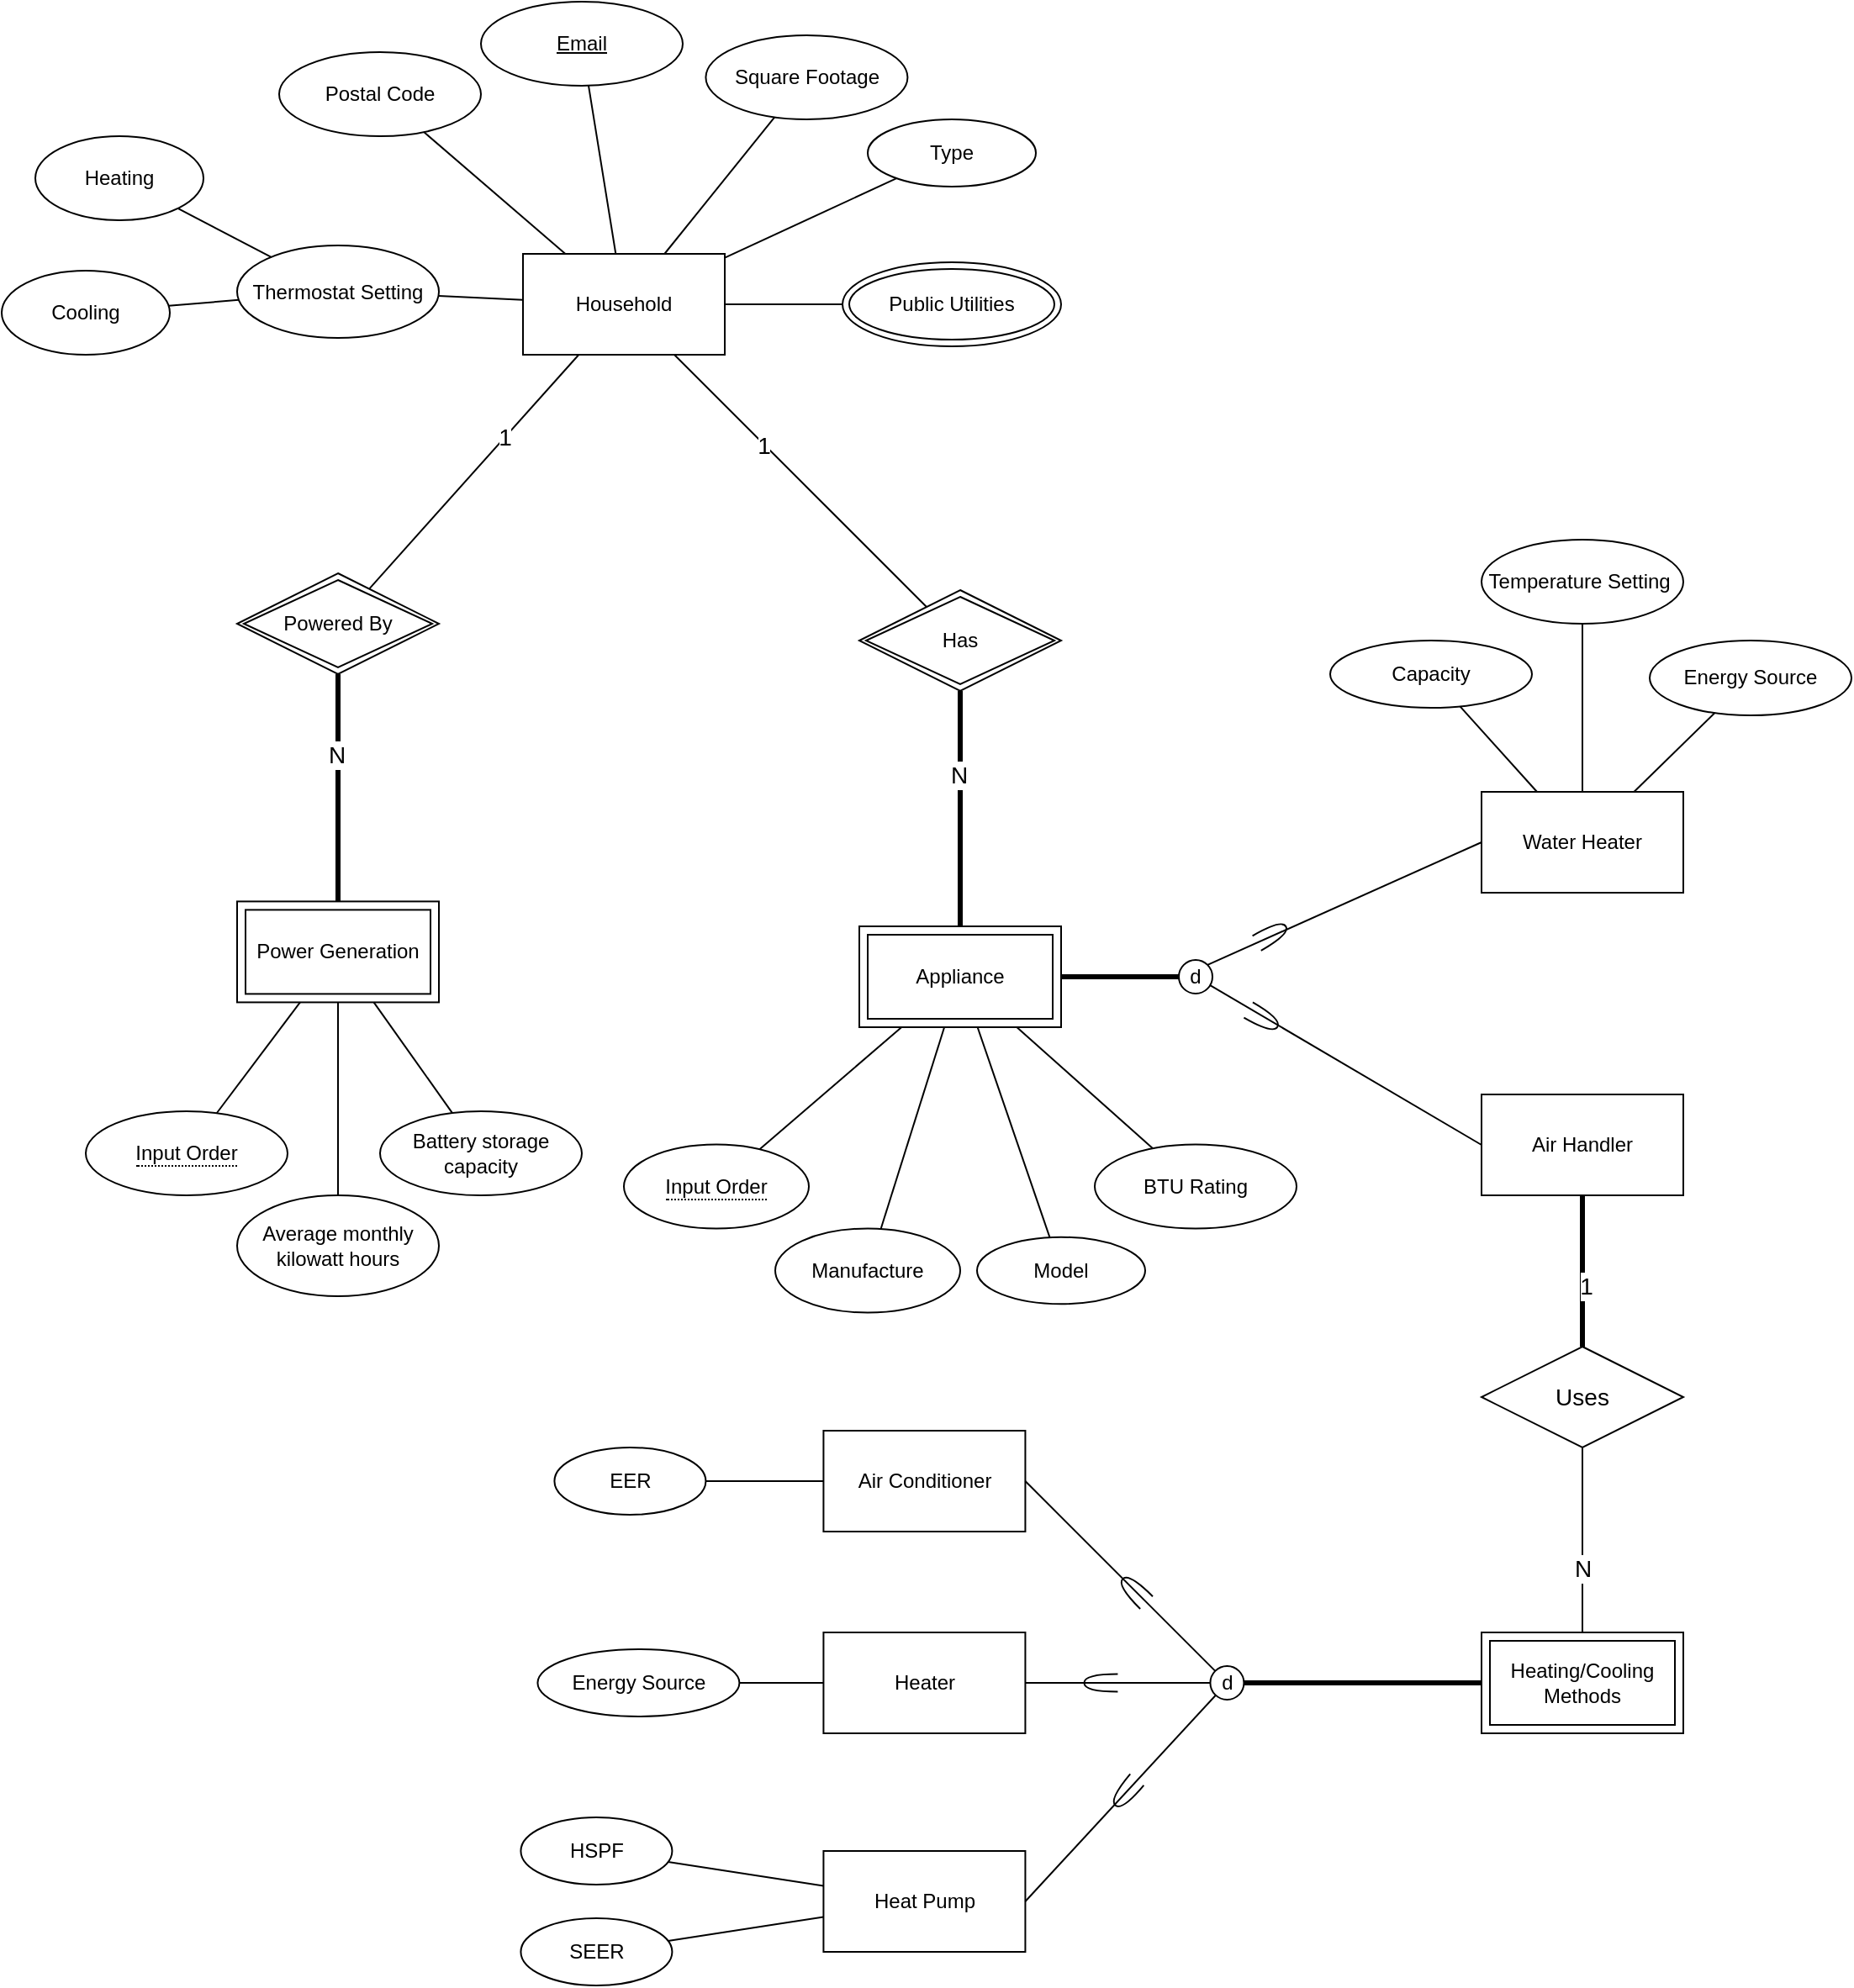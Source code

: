 <mxfile version="20.8.20" type="github">
  <diagram id="R2lEEEUBdFMjLlhIrx00" name="Page-1">
    <mxGraphModel dx="1900" dy="1030" grid="1" gridSize="10" guides="1" tooltips="1" connect="1" arrows="1" fold="1" page="1" pageScale="1" pageWidth="850" pageHeight="1100" math="0" shadow="0" extFonts="Permanent Marker^https://fonts.googleapis.com/css?family=Permanent+Marker">
      <root>
        <mxCell id="0" />
        <mxCell id="1" parent="0" />
        <mxCell id="ZcMORs6bKGyeQukblqIx-1" value="Household" style="rounded=0;whiteSpace=wrap;html=1;" parent="1" vertex="1">
          <mxGeometry x="450" y="250" width="120" height="60" as="geometry" />
        </mxCell>
        <mxCell id="ZcMORs6bKGyeQukblqIx-2" value="&lt;u&gt;Email&lt;/u&gt;" style="ellipse;whiteSpace=wrap;html=1;" parent="1" vertex="1">
          <mxGeometry x="425" y="100" width="120" height="50" as="geometry" />
        </mxCell>
        <mxCell id="ZcMORs6bKGyeQukblqIx-3" value="Square Footage" style="ellipse;whiteSpace=wrap;html=1;" parent="1" vertex="1">
          <mxGeometry x="558.71" y="120" width="120" height="50" as="geometry" />
        </mxCell>
        <mxCell id="ZcMORs6bKGyeQukblqIx-4" value="Type" style="ellipse;whiteSpace=wrap;html=1;" parent="1" vertex="1">
          <mxGeometry x="655" y="170" width="100" height="40" as="geometry" />
        </mxCell>
        <mxCell id="ZcMORs6bKGyeQukblqIx-6" value="Public Utilities" style="ellipse;shape=doubleEllipse;whiteSpace=wrap;html=1;" parent="1" vertex="1">
          <mxGeometry x="640" y="255" width="130" height="50" as="geometry" />
        </mxCell>
        <mxCell id="ZcMORs6bKGyeQukblqIx-8" value="Thermostat Setting" style="ellipse;whiteSpace=wrap;html=1;" parent="1" vertex="1">
          <mxGeometry x="280" y="245" width="120" height="55" as="geometry" />
        </mxCell>
        <mxCell id="ZcMORs6bKGyeQukblqIx-9" value="Heating" style="ellipse;whiteSpace=wrap;html=1;" parent="1" vertex="1">
          <mxGeometry x="160" y="180" width="100" height="50" as="geometry" />
        </mxCell>
        <mxCell id="ZcMORs6bKGyeQukblqIx-10" value="Cooling" style="ellipse;whiteSpace=wrap;html=1;" parent="1" vertex="1">
          <mxGeometry x="140" y="260" width="100" height="50" as="geometry" />
        </mxCell>
        <mxCell id="ZcMORs6bKGyeQukblqIx-11" value="Postal Code" style="ellipse;whiteSpace=wrap;html=1;" parent="1" vertex="1">
          <mxGeometry x="305" y="130" width="120" height="50" as="geometry" />
        </mxCell>
        <mxCell id="ZcMORs6bKGyeQukblqIx-13" value="" style="endArrow=none;html=1;rounded=0;" parent="1" source="ZcMORs6bKGyeQukblqIx-9" target="ZcMORs6bKGyeQukblqIx-8" edge="1">
          <mxGeometry width="50" height="50" relative="1" as="geometry">
            <mxPoint x="650" y="420" as="sourcePoint" />
            <mxPoint x="700" y="370" as="targetPoint" />
          </mxGeometry>
        </mxCell>
        <mxCell id="ZcMORs6bKGyeQukblqIx-14" value="" style="endArrow=none;html=1;rounded=0;" parent="1" source="ZcMORs6bKGyeQukblqIx-10" target="ZcMORs6bKGyeQukblqIx-8" edge="1">
          <mxGeometry width="50" height="50" relative="1" as="geometry">
            <mxPoint x="177" y="235" as="sourcePoint" />
            <mxPoint x="233" y="265" as="targetPoint" />
          </mxGeometry>
        </mxCell>
        <mxCell id="ZcMORs6bKGyeQukblqIx-15" value="" style="endArrow=none;html=1;rounded=0;" parent="1" source="ZcMORs6bKGyeQukblqIx-8" target="ZcMORs6bKGyeQukblqIx-1" edge="1">
          <mxGeometry width="50" height="50" relative="1" as="geometry">
            <mxPoint x="187" y="245" as="sourcePoint" />
            <mxPoint x="243" y="275" as="targetPoint" />
          </mxGeometry>
        </mxCell>
        <mxCell id="ZcMORs6bKGyeQukblqIx-16" value="" style="endArrow=none;html=1;rounded=0;" parent="1" source="ZcMORs6bKGyeQukblqIx-11" target="ZcMORs6bKGyeQukblqIx-1" edge="1">
          <mxGeometry width="50" height="50" relative="1" as="geometry">
            <mxPoint x="197" y="255" as="sourcePoint" />
            <mxPoint x="253" y="285" as="targetPoint" />
          </mxGeometry>
        </mxCell>
        <mxCell id="ZcMORs6bKGyeQukblqIx-17" value="" style="endArrow=none;html=1;rounded=0;" parent="1" source="ZcMORs6bKGyeQukblqIx-2" target="ZcMORs6bKGyeQukblqIx-1" edge="1">
          <mxGeometry width="50" height="50" relative="1" as="geometry">
            <mxPoint x="207" y="265" as="sourcePoint" />
            <mxPoint x="263" y="295" as="targetPoint" />
          </mxGeometry>
        </mxCell>
        <mxCell id="ZcMORs6bKGyeQukblqIx-18" value="" style="endArrow=none;html=1;rounded=0;" parent="1" source="ZcMORs6bKGyeQukblqIx-3" target="ZcMORs6bKGyeQukblqIx-1" edge="1">
          <mxGeometry width="50" height="50" relative="1" as="geometry">
            <mxPoint x="217" y="275" as="sourcePoint" />
            <mxPoint x="273" y="305" as="targetPoint" />
          </mxGeometry>
        </mxCell>
        <mxCell id="ZcMORs6bKGyeQukblqIx-19" value="" style="endArrow=none;html=1;rounded=0;" parent="1" source="ZcMORs6bKGyeQukblqIx-4" target="ZcMORs6bKGyeQukblqIx-1" edge="1">
          <mxGeometry width="50" height="50" relative="1" as="geometry">
            <mxPoint x="227" y="285" as="sourcePoint" />
            <mxPoint x="283" y="315" as="targetPoint" />
          </mxGeometry>
        </mxCell>
        <mxCell id="ZcMORs6bKGyeQukblqIx-20" value="" style="endArrow=none;html=1;rounded=0;" parent="1" source="ZcMORs6bKGyeQukblqIx-1" target="ZcMORs6bKGyeQukblqIx-6" edge="1">
          <mxGeometry width="50" height="50" relative="1" as="geometry">
            <mxPoint x="237" y="295" as="sourcePoint" />
            <mxPoint x="293" y="325" as="targetPoint" />
          </mxGeometry>
        </mxCell>
        <mxCell id="A5L_Ntw7c8k01qRRpLFl-2" value="" style="endArrow=none;html=1;rounded=0;startArrow=none;" parent="1" source="A5L_Ntw7c8k01qRRpLFl-5" edge="1">
          <mxGeometry width="50" height="50" relative="1" as="geometry">
            <mxPoint x="709.5" y="425" as="sourcePoint" />
            <mxPoint x="710" y="550" as="targetPoint" />
          </mxGeometry>
        </mxCell>
        <mxCell id="A5L_Ntw7c8k01qRRpLFl-6" value="" style="endArrow=none;html=1;rounded=0;" parent="1" source="ZcMORs6bKGyeQukblqIx-1" target="A5L_Ntw7c8k01qRRpLFl-5" edge="1">
          <mxGeometry width="50" height="50" relative="1" as="geometry">
            <mxPoint x="510" y="310" as="sourcePoint" />
            <mxPoint x="510" y="430" as="targetPoint" />
          </mxGeometry>
        </mxCell>
        <mxCell id="A5L_Ntw7c8k01qRRpLFl-12" value="1" style="edgeLabel;html=1;align=center;verticalAlign=middle;resizable=0;points=[];fontSize=14;" parent="A5L_Ntw7c8k01qRRpLFl-6" vertex="1" connectable="0">
          <mxGeometry x="-0.292" y="-1" relative="1" as="geometry">
            <mxPoint as="offset" />
          </mxGeometry>
        </mxCell>
        <mxCell id="A5L_Ntw7c8k01qRRpLFl-5" value="Has" style="shape=rhombus;double=1;perimeter=rhombusPerimeter;whiteSpace=wrap;html=1;align=center;" parent="1" vertex="1">
          <mxGeometry x="650" y="450" width="120" height="60" as="geometry" />
        </mxCell>
        <mxCell id="A5L_Ntw7c8k01qRRpLFl-7" value="Appliance" style="shape=ext;margin=3;double=1;whiteSpace=wrap;html=1;align=center;" parent="1" vertex="1">
          <mxGeometry x="650" y="650" width="120" height="60" as="geometry" />
        </mxCell>
        <mxCell id="A5L_Ntw7c8k01qRRpLFl-8" value="&lt;span style=&quot;border-bottom: 1px dotted&quot;&gt;Input Order&lt;/span&gt;" style="ellipse;whiteSpace=wrap;html=1;align=center;" parent="1" vertex="1">
          <mxGeometry x="510" y="779.75" width="110" height="50" as="geometry" />
        </mxCell>
        <mxCell id="A5L_Ntw7c8k01qRRpLFl-11" value="" style="endArrow=none;html=1;rounded=0;" parent="1" source="A5L_Ntw7c8k01qRRpLFl-8" target="A5L_Ntw7c8k01qRRpLFl-7" edge="1">
          <mxGeometry width="50" height="50" relative="1" as="geometry">
            <mxPoint x="570" y="679.47" as="sourcePoint" />
            <mxPoint x="620" y="679.47" as="targetPoint" />
          </mxGeometry>
        </mxCell>
        <mxCell id="A5L_Ntw7c8k01qRRpLFl-16" value="" style="endArrow=none;html=1;rounded=0;strokeWidth=3;" parent="1" source="A5L_Ntw7c8k01qRRpLFl-5" target="A5L_Ntw7c8k01qRRpLFl-7" edge="1">
          <mxGeometry width="50" height="50" relative="1" as="geometry">
            <mxPoint x="720" y="440" as="sourcePoint" />
            <mxPoint x="720" y="520" as="targetPoint" />
          </mxGeometry>
        </mxCell>
        <mxCell id="A5L_Ntw7c8k01qRRpLFl-17" value="N" style="edgeLabel;html=1;align=center;verticalAlign=middle;resizable=0;points=[];fontSize=14;" parent="A5L_Ntw7c8k01qRRpLFl-16" vertex="1" connectable="0">
          <mxGeometry x="-0.292" y="-1" relative="1" as="geometry">
            <mxPoint as="offset" />
          </mxGeometry>
        </mxCell>
        <mxCell id="A5L_Ntw7c8k01qRRpLFl-18" value="Manufacture" style="ellipse;whiteSpace=wrap;html=1;" parent="1" vertex="1">
          <mxGeometry x="600" y="829.75" width="110" height="50" as="geometry" />
        </mxCell>
        <mxCell id="A5L_Ntw7c8k01qRRpLFl-19" value="" style="endArrow=none;html=1;rounded=0;" parent="1" source="A5L_Ntw7c8k01qRRpLFl-18" target="A5L_Ntw7c8k01qRRpLFl-7" edge="1">
          <mxGeometry width="50" height="50" relative="1" as="geometry">
            <mxPoint x="592" y="650" as="sourcePoint" />
            <mxPoint x="660" y="690" as="targetPoint" />
          </mxGeometry>
        </mxCell>
        <mxCell id="A5L_Ntw7c8k01qRRpLFl-20" value="Model" style="ellipse;whiteSpace=wrap;html=1;" parent="1" vertex="1">
          <mxGeometry x="720" y="834.87" width="100" height="39.75" as="geometry" />
        </mxCell>
        <mxCell id="A5L_Ntw7c8k01qRRpLFl-21" value="" style="endArrow=none;html=1;rounded=0;" parent="1" source="A5L_Ntw7c8k01qRRpLFl-20" target="A5L_Ntw7c8k01qRRpLFl-7" edge="1">
          <mxGeometry width="50" height="50" relative="1" as="geometry">
            <mxPoint x="580" y="701" as="sourcePoint" />
            <mxPoint x="660" y="695" as="targetPoint" />
          </mxGeometry>
        </mxCell>
        <mxCell id="A5L_Ntw7c8k01qRRpLFl-23" value="BTU Rating" style="ellipse;whiteSpace=wrap;html=1;" parent="1" vertex="1">
          <mxGeometry x="790" y="779.75" width="120" height="50" as="geometry" />
        </mxCell>
        <mxCell id="A5L_Ntw7c8k01qRRpLFl-24" value="" style="endArrow=none;html=1;rounded=0;" parent="1" source="A5L_Ntw7c8k01qRRpLFl-7" target="A5L_Ntw7c8k01qRRpLFl-23" edge="1">
          <mxGeometry width="50" height="50" relative="1" as="geometry">
            <mxPoint x="594" y="741" as="sourcePoint" />
            <mxPoint x="660" y="705" as="targetPoint" />
          </mxGeometry>
        </mxCell>
        <mxCell id="A5L_Ntw7c8k01qRRpLFl-25" value="" style="endArrow=none;html=1;rounded=0;exitX=1;exitY=0.5;exitDx=0;exitDy=0;strokeWidth=3;entryX=0;entryY=0.5;entryDx=0;entryDy=0;" parent="1" source="A5L_Ntw7c8k01qRRpLFl-7" target="A5L_Ntw7c8k01qRRpLFl-26" edge="1">
          <mxGeometry width="50" height="50" relative="1" as="geometry">
            <mxPoint x="457" y="453" as="sourcePoint" />
            <mxPoint x="830" y="680" as="targetPoint" />
          </mxGeometry>
        </mxCell>
        <mxCell id="A5L_Ntw7c8k01qRRpLFl-26" value="d" style="ellipse;whiteSpace=wrap;html=1;" parent="1" vertex="1">
          <mxGeometry x="840" y="670" width="20" height="20" as="geometry" />
        </mxCell>
        <mxCell id="A5L_Ntw7c8k01qRRpLFl-29" value="Water Heater" style="rounded=0;whiteSpace=wrap;html=1;" parent="1" vertex="1">
          <mxGeometry x="1020" y="570" width="120" height="60" as="geometry" />
        </mxCell>
        <mxCell id="A5L_Ntw7c8k01qRRpLFl-30" value="Air Handler" style="rounded=0;whiteSpace=wrap;html=1;" parent="1" vertex="1">
          <mxGeometry x="1020" y="750" width="120" height="60" as="geometry" />
        </mxCell>
        <mxCell id="A5L_Ntw7c8k01qRRpLFl-34" value="Capacity" style="ellipse;whiteSpace=wrap;html=1;" parent="1" vertex="1">
          <mxGeometry x="930" y="480" width="120" height="40" as="geometry" />
        </mxCell>
        <mxCell id="A5L_Ntw7c8k01qRRpLFl-35" value="Temperature Setting&amp;nbsp;" style="ellipse;whiteSpace=wrap;html=1;" parent="1" vertex="1">
          <mxGeometry x="1020" y="420" width="120" height="50" as="geometry" />
        </mxCell>
        <mxCell id="A5L_Ntw7c8k01qRRpLFl-36" value="Energy Source" style="ellipse;whiteSpace=wrap;html=1;" parent="1" vertex="1">
          <mxGeometry x="1120" y="480" width="120" height="44.49" as="geometry" />
        </mxCell>
        <mxCell id="A5L_Ntw7c8k01qRRpLFl-37" value="" style="endArrow=none;html=1;rounded=0;" parent="1" source="A5L_Ntw7c8k01qRRpLFl-34" target="A5L_Ntw7c8k01qRRpLFl-29" edge="1">
          <mxGeometry width="50" height="50" relative="1" as="geometry">
            <mxPoint x="1030" y="531.5" as="sourcePoint" />
            <mxPoint x="1110" y="558.5" as="targetPoint" />
          </mxGeometry>
        </mxCell>
        <mxCell id="A5L_Ntw7c8k01qRRpLFl-38" value="" style="endArrow=none;html=1;rounded=0;" parent="1" source="A5L_Ntw7c8k01qRRpLFl-35" target="A5L_Ntw7c8k01qRRpLFl-29" edge="1">
          <mxGeometry width="50" height="50" relative="1" as="geometry">
            <mxPoint x="1151" y="528" as="sourcePoint" />
            <mxPoint x="1120" y="580" as="targetPoint" />
          </mxGeometry>
        </mxCell>
        <mxCell id="A5L_Ntw7c8k01qRRpLFl-39" value="" style="endArrow=none;html=1;rounded=0;" parent="1" source="A5L_Ntw7c8k01qRRpLFl-36" target="A5L_Ntw7c8k01qRRpLFl-29" edge="1">
          <mxGeometry width="50" height="50" relative="1" as="geometry">
            <mxPoint x="1227" y="571" as="sourcePoint" />
            <mxPoint x="1150" y="595" as="targetPoint" />
          </mxGeometry>
        </mxCell>
        <mxCell id="A5L_Ntw7c8k01qRRpLFl-40" value="" style="group" parent="1" vertex="1" connectable="0">
          <mxGeometry x="883.797" y="645.681" width="22.406" height="18.807" as="geometry" />
        </mxCell>
        <mxCell id="A5L_Ntw7c8k01qRRpLFl-28" value="" style="shape=requiredInterface;html=1;verticalLabelPosition=bottom;sketch=0;labelBackgroundColor=#FFFFFF;fontSize=14;rotation=-30;" parent="A5L_Ntw7c8k01qRRpLFl-40" vertex="1">
          <mxGeometry x="1.203" y="4.319" width="20" height="10.17" as="geometry" />
        </mxCell>
        <mxCell id="A5L_Ntw7c8k01qRRpLFl-31" value="" style="endArrow=none;html=1;rounded=0;exitX=0;exitY=0.5;exitDx=0;exitDy=0;entryX=1;entryY=0;entryDx=0;entryDy=0;" parent="A5L_Ntw7c8k01qRRpLFl-40" source="A5L_Ntw7c8k01qRRpLFl-29" target="A5L_Ntw7c8k01qRRpLFl-26" edge="1">
          <mxGeometry width="50" height="50" relative="1" as="geometry">
            <mxPoint x="-163.797" y="74.319" as="sourcePoint" />
            <mxPoint x="-156.797" y="134.319" as="targetPoint" />
          </mxGeometry>
        </mxCell>
        <mxCell id="A5L_Ntw7c8k01qRRpLFl-41" value="" style="group" parent="1" vertex="1" connectable="0">
          <mxGeometry x="878.715" y="695.203" width="22.571" height="19.093" as="geometry" />
        </mxCell>
        <mxCell id="A5L_Ntw7c8k01qRRpLFl-32" value="" style="endArrow=none;html=1;rounded=0;exitX=0;exitY=0.5;exitDx=0;exitDy=0;" parent="A5L_Ntw7c8k01qRRpLFl-41" source="A5L_Ntw7c8k01qRRpLFl-30" target="A5L_Ntw7c8k01qRRpLFl-26" edge="1">
          <mxGeometry width="50" height="50" relative="1" as="geometry">
            <mxPoint x="101.285" y="-65.203" as="sourcePoint" />
            <mxPoint x="-12.715" y="-12.203" as="targetPoint" />
          </mxGeometry>
        </mxCell>
        <mxCell id="A5L_Ntw7c8k01qRRpLFl-33" value="" style="shape=requiredInterface;html=1;verticalLabelPosition=bottom;sketch=0;labelBackgroundColor=#FFFFFF;fontSize=14;rotation=30;" parent="A5L_Ntw7c8k01qRRpLFl-41" vertex="1">
          <mxGeometry x="1.285" y="4.297" width="20" height="10.5" as="geometry" />
        </mxCell>
        <mxCell id="A5L_Ntw7c8k01qRRpLFl-42" value="Uses" style="shape=rhombus;perimeter=rhombusPerimeter;whiteSpace=wrap;html=1;align=center;labelBackgroundColor=#FFFFFF;fontSize=14;" parent="1" vertex="1">
          <mxGeometry x="1020" y="900.0" width="120" height="60" as="geometry" />
        </mxCell>
        <mxCell id="A5L_Ntw7c8k01qRRpLFl-43" value="" style="endArrow=none;html=1;rounded=0;strokeWidth=3;" parent="1" source="A5L_Ntw7c8k01qRRpLFl-30" target="A5L_Ntw7c8k01qRRpLFl-42" edge="1">
          <mxGeometry width="50" height="50" relative="1" as="geometry">
            <mxPoint x="1140" y="779.47" as="sourcePoint" />
            <mxPoint x="1200" y="779.47" as="targetPoint" />
          </mxGeometry>
        </mxCell>
        <mxCell id="A5L_Ntw7c8k01qRRpLFl-48" value="1" style="edgeLabel;html=1;align=center;verticalAlign=middle;resizable=0;points=[];fontSize=14;" parent="A5L_Ntw7c8k01qRRpLFl-43" vertex="1" connectable="0">
          <mxGeometry x="0.201" y="2" relative="1" as="geometry">
            <mxPoint as="offset" />
          </mxGeometry>
        </mxCell>
        <mxCell id="A5L_Ntw7c8k01qRRpLFl-45" value="" style="endArrow=none;html=1;rounded=0;" parent="1" source="A5L_Ntw7c8k01qRRpLFl-42" target="qGXa7oOumlwrrZhp6h-N-15" edge="1">
          <mxGeometry width="50" height="50" relative="1" as="geometry">
            <mxPoint x="470" y="615.07" as="sourcePoint" />
            <mxPoint x="1080" y="1070" as="targetPoint" />
          </mxGeometry>
        </mxCell>
        <mxCell id="A5L_Ntw7c8k01qRRpLFl-47" value="N" style="edgeLabel;html=1;align=center;verticalAlign=middle;resizable=0;points=[];fontSize=14;" parent="A5L_Ntw7c8k01qRRpLFl-45" vertex="1" connectable="0">
          <mxGeometry x="0.307" relative="1" as="geometry">
            <mxPoint as="offset" />
          </mxGeometry>
        </mxCell>
        <mxCell id="A5L_Ntw7c8k01qRRpLFl-50" value="" style="endArrow=none;html=1;rounded=0;strokeWidth=3;" parent="1" source="qGXa7oOumlwrrZhp6h-N-15" target="A5L_Ntw7c8k01qRRpLFl-51" edge="1">
          <mxGeometry width="50" height="50" relative="1" as="geometry">
            <mxPoint x="1020" y="1100" as="sourcePoint" />
            <mxPoint x="1250" y="1025.07" as="targetPoint" />
          </mxGeometry>
        </mxCell>
        <mxCell id="A5L_Ntw7c8k01qRRpLFl-51" value="d" style="ellipse;whiteSpace=wrap;html=1;" parent="1" vertex="1">
          <mxGeometry x="858.71" y="1090" width="20" height="20" as="geometry" />
        </mxCell>
        <mxCell id="A5L_Ntw7c8k01qRRpLFl-52" value="Air Conditioner" style="rounded=0;whiteSpace=wrap;html=1;" parent="1" vertex="1">
          <mxGeometry x="628.71" y="950" width="120" height="60" as="geometry" />
        </mxCell>
        <mxCell id="A5L_Ntw7c8k01qRRpLFl-53" value="Heater" style="rounded=0;whiteSpace=wrap;html=1;" parent="1" vertex="1">
          <mxGeometry x="628.71" y="1070" width="120" height="60" as="geometry" />
        </mxCell>
        <mxCell id="A5L_Ntw7c8k01qRRpLFl-54" value="Heat Pump" style="rounded=0;whiteSpace=wrap;html=1;" parent="1" vertex="1">
          <mxGeometry x="628.71" y="1200" width="120" height="60" as="geometry" />
        </mxCell>
        <mxCell id="A5L_Ntw7c8k01qRRpLFl-59" value="" style="endArrow=none;html=1;rounded=0;entryX=1;entryY=0.5;entryDx=0;entryDy=0;" parent="1" source="A5L_Ntw7c8k01qRRpLFl-51" target="A5L_Ntw7c8k01qRRpLFl-52" edge="1">
          <mxGeometry width="50" height="50" relative="1" as="geometry">
            <mxPoint x="658.71" y="906" as="sourcePoint" />
            <mxPoint x="578.71" y="900" as="targetPoint" />
          </mxGeometry>
        </mxCell>
        <mxCell id="A5L_Ntw7c8k01qRRpLFl-60" value="" style="endArrow=none;html=1;rounded=0;" parent="1" source="A5L_Ntw7c8k01qRRpLFl-51" target="A5L_Ntw7c8k01qRRpLFl-53" edge="1">
          <mxGeometry width="50" height="50" relative="1" as="geometry">
            <mxPoint x="868.71" y="1113" as="sourcePoint" />
            <mxPoint x="718.71" y="1160" as="targetPoint" />
          </mxGeometry>
        </mxCell>
        <mxCell id="A5L_Ntw7c8k01qRRpLFl-61" value="" style="endArrow=none;html=1;rounded=0;entryX=1;entryY=0.5;entryDx=0;entryDy=0;" parent="1" source="A5L_Ntw7c8k01qRRpLFl-51" target="A5L_Ntw7c8k01qRRpLFl-54" edge="1">
          <mxGeometry width="50" height="50" relative="1" as="geometry">
            <mxPoint x="878.71" y="1123" as="sourcePoint" />
            <mxPoint x="728.71" y="1170" as="targetPoint" />
          </mxGeometry>
        </mxCell>
        <mxCell id="A5L_Ntw7c8k01qRRpLFl-62" value="" style="shape=requiredInterface;html=1;verticalLabelPosition=bottom;sketch=0;labelBackgroundColor=#FFFFFF;fontSize=14;rotation=-135;" parent="1" vertex="1">
          <mxGeometry x="803.71" y="1040" width="20" height="10.5" as="geometry" />
        </mxCell>
        <mxCell id="A5L_Ntw7c8k01qRRpLFl-63" value="" style="shape=requiredInterface;html=1;verticalLabelPosition=bottom;sketch=0;labelBackgroundColor=#FFFFFF;fontSize=14;rotation=-180;" parent="1" vertex="1">
          <mxGeometry x="783.71" y="1094.75" width="20" height="10.5" as="geometry" />
        </mxCell>
        <mxCell id="A5L_Ntw7c8k01qRRpLFl-64" value="" style="shape=requiredInterface;html=1;verticalLabelPosition=bottom;sketch=0;labelBackgroundColor=#FFFFFF;fontSize=14;rotation=-230;" parent="1" vertex="1">
          <mxGeometry x="798.71" y="1160" width="20" height="10.5" as="geometry" />
        </mxCell>
        <mxCell id="A5L_Ntw7c8k01qRRpLFl-65" value="EER" style="ellipse;whiteSpace=wrap;html=1;" parent="1" vertex="1">
          <mxGeometry x="468.71" y="960" width="90" height="40" as="geometry" />
        </mxCell>
        <mxCell id="A5L_Ntw7c8k01qRRpLFl-66" value="" style="endArrow=none;html=1;rounded=0;" parent="1" source="A5L_Ntw7c8k01qRRpLFl-52" target="A5L_Ntw7c8k01qRRpLFl-65" edge="1">
          <mxGeometry width="50" height="50" relative="1" as="geometry">
            <mxPoint x="608.71" y="795.75" as="sourcePoint" />
            <mxPoint x="528.71" y="789.75" as="targetPoint" />
          </mxGeometry>
        </mxCell>
        <mxCell id="A5L_Ntw7c8k01qRRpLFl-67" value="Energy Source" style="ellipse;whiteSpace=wrap;html=1;" parent="1" vertex="1">
          <mxGeometry x="458.71" y="1080" width="120" height="40" as="geometry" />
        </mxCell>
        <mxCell id="A5L_Ntw7c8k01qRRpLFl-68" value="" style="endArrow=none;html=1;rounded=0;" parent="1" source="A5L_Ntw7c8k01qRRpLFl-53" target="A5L_Ntw7c8k01qRRpLFl-67" edge="1">
          <mxGeometry width="50" height="50" relative="1" as="geometry">
            <mxPoint x="718.71" y="1220" as="sourcePoint" />
            <mxPoint x="718.71" y="1260" as="targetPoint" />
          </mxGeometry>
        </mxCell>
        <mxCell id="A5L_Ntw7c8k01qRRpLFl-70" value="SEER" style="ellipse;whiteSpace=wrap;html=1;" parent="1" vertex="1">
          <mxGeometry x="448.71" y="1240" width="90" height="40" as="geometry" />
        </mxCell>
        <mxCell id="A5L_Ntw7c8k01qRRpLFl-71" value="HSPF" style="ellipse;whiteSpace=wrap;html=1;" parent="1" vertex="1">
          <mxGeometry x="448.71" y="1180" width="90" height="40" as="geometry" />
        </mxCell>
        <mxCell id="A5L_Ntw7c8k01qRRpLFl-72" value="" style="endArrow=none;html=1;rounded=0;" parent="1" source="A5L_Ntw7c8k01qRRpLFl-54" target="A5L_Ntw7c8k01qRRpLFl-70" edge="1">
          <mxGeometry width="50" height="50" relative="1" as="geometry">
            <mxPoint x="878.71" y="1220" as="sourcePoint" />
            <mxPoint x="878.71" y="1260" as="targetPoint" />
          </mxGeometry>
        </mxCell>
        <mxCell id="A5L_Ntw7c8k01qRRpLFl-73" value="" style="endArrow=none;html=1;rounded=0;" parent="1" source="A5L_Ntw7c8k01qRRpLFl-54" target="A5L_Ntw7c8k01qRRpLFl-71" edge="1">
          <mxGeometry width="50" height="50" relative="1" as="geometry">
            <mxPoint x="1038.71" y="1220" as="sourcePoint" />
            <mxPoint x="1038.71" y="1260" as="targetPoint" />
          </mxGeometry>
        </mxCell>
        <mxCell id="qGXa7oOumlwrrZhp6h-N-1" value="Powered By" style="shape=rhombus;double=1;perimeter=rhombusPerimeter;whiteSpace=wrap;html=1;align=center;" vertex="1" parent="1">
          <mxGeometry x="280" y="440" width="120" height="60" as="geometry" />
        </mxCell>
        <mxCell id="qGXa7oOumlwrrZhp6h-N-2" value="" style="endArrow=none;html=1;rounded=0;" edge="1" parent="1" source="ZcMORs6bKGyeQukblqIx-1" target="qGXa7oOumlwrrZhp6h-N-1">
          <mxGeometry width="50" height="50" relative="1" as="geometry">
            <mxPoint x="550" y="320" as="sourcePoint" />
            <mxPoint x="700" y="470" as="targetPoint" />
          </mxGeometry>
        </mxCell>
        <mxCell id="qGXa7oOumlwrrZhp6h-N-3" value="1" style="edgeLabel;html=1;align=center;verticalAlign=middle;resizable=0;points=[];fontSize=14;" vertex="1" connectable="0" parent="qGXa7oOumlwrrZhp6h-N-2">
          <mxGeometry x="-0.292" y="-1" relative="1" as="geometry">
            <mxPoint as="offset" />
          </mxGeometry>
        </mxCell>
        <mxCell id="qGXa7oOumlwrrZhp6h-N-4" value="Power Generation" style="shape=ext;margin=3;double=1;whiteSpace=wrap;html=1;align=center;" vertex="1" parent="1">
          <mxGeometry x="280" y="635.2" width="120" height="60" as="geometry" />
        </mxCell>
        <mxCell id="qGXa7oOumlwrrZhp6h-N-5" value="" style="endArrow=none;html=1;rounded=0;strokeWidth=3;" edge="1" parent="1" source="qGXa7oOumlwrrZhp6h-N-1" target="qGXa7oOumlwrrZhp6h-N-4">
          <mxGeometry width="50" height="50" relative="1" as="geometry">
            <mxPoint x="720" y="520" as="sourcePoint" />
            <mxPoint x="720" y="660" as="targetPoint" />
          </mxGeometry>
        </mxCell>
        <mxCell id="qGXa7oOumlwrrZhp6h-N-6" value="N" style="edgeLabel;html=1;align=center;verticalAlign=middle;resizable=0;points=[];fontSize=14;" vertex="1" connectable="0" parent="qGXa7oOumlwrrZhp6h-N-5">
          <mxGeometry x="-0.292" y="-1" relative="1" as="geometry">
            <mxPoint as="offset" />
          </mxGeometry>
        </mxCell>
        <mxCell id="qGXa7oOumlwrrZhp6h-N-7" value="&lt;span style=&quot;border-bottom: 1px dotted&quot;&gt;Input Order&lt;/span&gt;" style="ellipse;whiteSpace=wrap;html=1;align=center;" vertex="1" parent="1">
          <mxGeometry x="190" y="760" width="120" height="50" as="geometry" />
        </mxCell>
        <mxCell id="qGXa7oOumlwrrZhp6h-N-8" value="Average monthly&lt;br/&gt;kilowatt hours&lt;br/&gt;" style="ellipse;whiteSpace=wrap;html=1;" vertex="1" parent="1">
          <mxGeometry x="280" y="810" width="120" height="60" as="geometry" />
        </mxCell>
        <mxCell id="qGXa7oOumlwrrZhp6h-N-9" value="Battery storage&lt;br/&gt;capacity" style="ellipse;whiteSpace=wrap;html=1;" vertex="1" parent="1">
          <mxGeometry x="365" y="760" width="120" height="50" as="geometry" />
        </mxCell>
        <mxCell id="qGXa7oOumlwrrZhp6h-N-10" value="" style="endArrow=none;html=1;rounded=0;" edge="1" parent="1" source="qGXa7oOumlwrrZhp6h-N-7" target="qGXa7oOumlwrrZhp6h-N-4">
          <mxGeometry width="50" height="50" relative="1" as="geometry">
            <mxPoint x="129" y="643" as="sourcePoint" />
            <mxPoint x="240" y="630" as="targetPoint" />
          </mxGeometry>
        </mxCell>
        <mxCell id="qGXa7oOumlwrrZhp6h-N-11" value="" style="endArrow=none;html=1;rounded=0;" edge="1" parent="1" source="qGXa7oOumlwrrZhp6h-N-8" target="qGXa7oOumlwrrZhp6h-N-4">
          <mxGeometry width="50" height="50" relative="1" as="geometry">
            <mxPoint x="179" y="690" as="sourcePoint" />
            <mxPoint x="290" y="680" as="targetPoint" />
          </mxGeometry>
        </mxCell>
        <mxCell id="qGXa7oOumlwrrZhp6h-N-12" value="" style="endArrow=none;html=1;rounded=0;" edge="1" parent="1" source="qGXa7oOumlwrrZhp6h-N-9" target="qGXa7oOumlwrrZhp6h-N-4">
          <mxGeometry width="50" height="50" relative="1" as="geometry">
            <mxPoint x="189" y="700" as="sourcePoint" />
            <mxPoint x="300" y="690" as="targetPoint" />
          </mxGeometry>
        </mxCell>
        <mxCell id="qGXa7oOumlwrrZhp6h-N-15" value="Heating/Cooling Methods" style="shape=ext;margin=3;double=1;whiteSpace=wrap;html=1;align=center;" vertex="1" parent="1">
          <mxGeometry x="1020" y="1070" width="120" height="60" as="geometry" />
        </mxCell>
      </root>
    </mxGraphModel>
  </diagram>
</mxfile>
